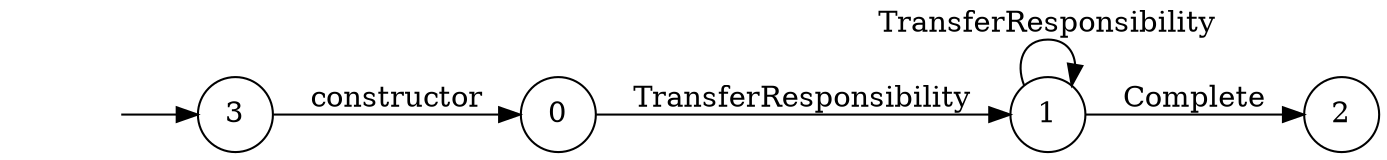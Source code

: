 digraph "Dapp-Automata-data/RQ1/azure-benchmark/workbench-fix/BasicProvenance/BasicProvenance-dot" {
	graph [rankdir=LR]
	"" [label="" shape=plaintext]
	3 [label=3 shape=circle]
	2 [label=2 shape=circle]
	1 [label=1 shape=circle]
	0 [label=0 shape=circle]
	"" -> 3 [label=""]
	0 -> 1 [label=TransferResponsibility]
	1 -> 1 [label=TransferResponsibility]
	1 -> 2 [label=Complete]
	3 -> 0 [label=constructor]
}
